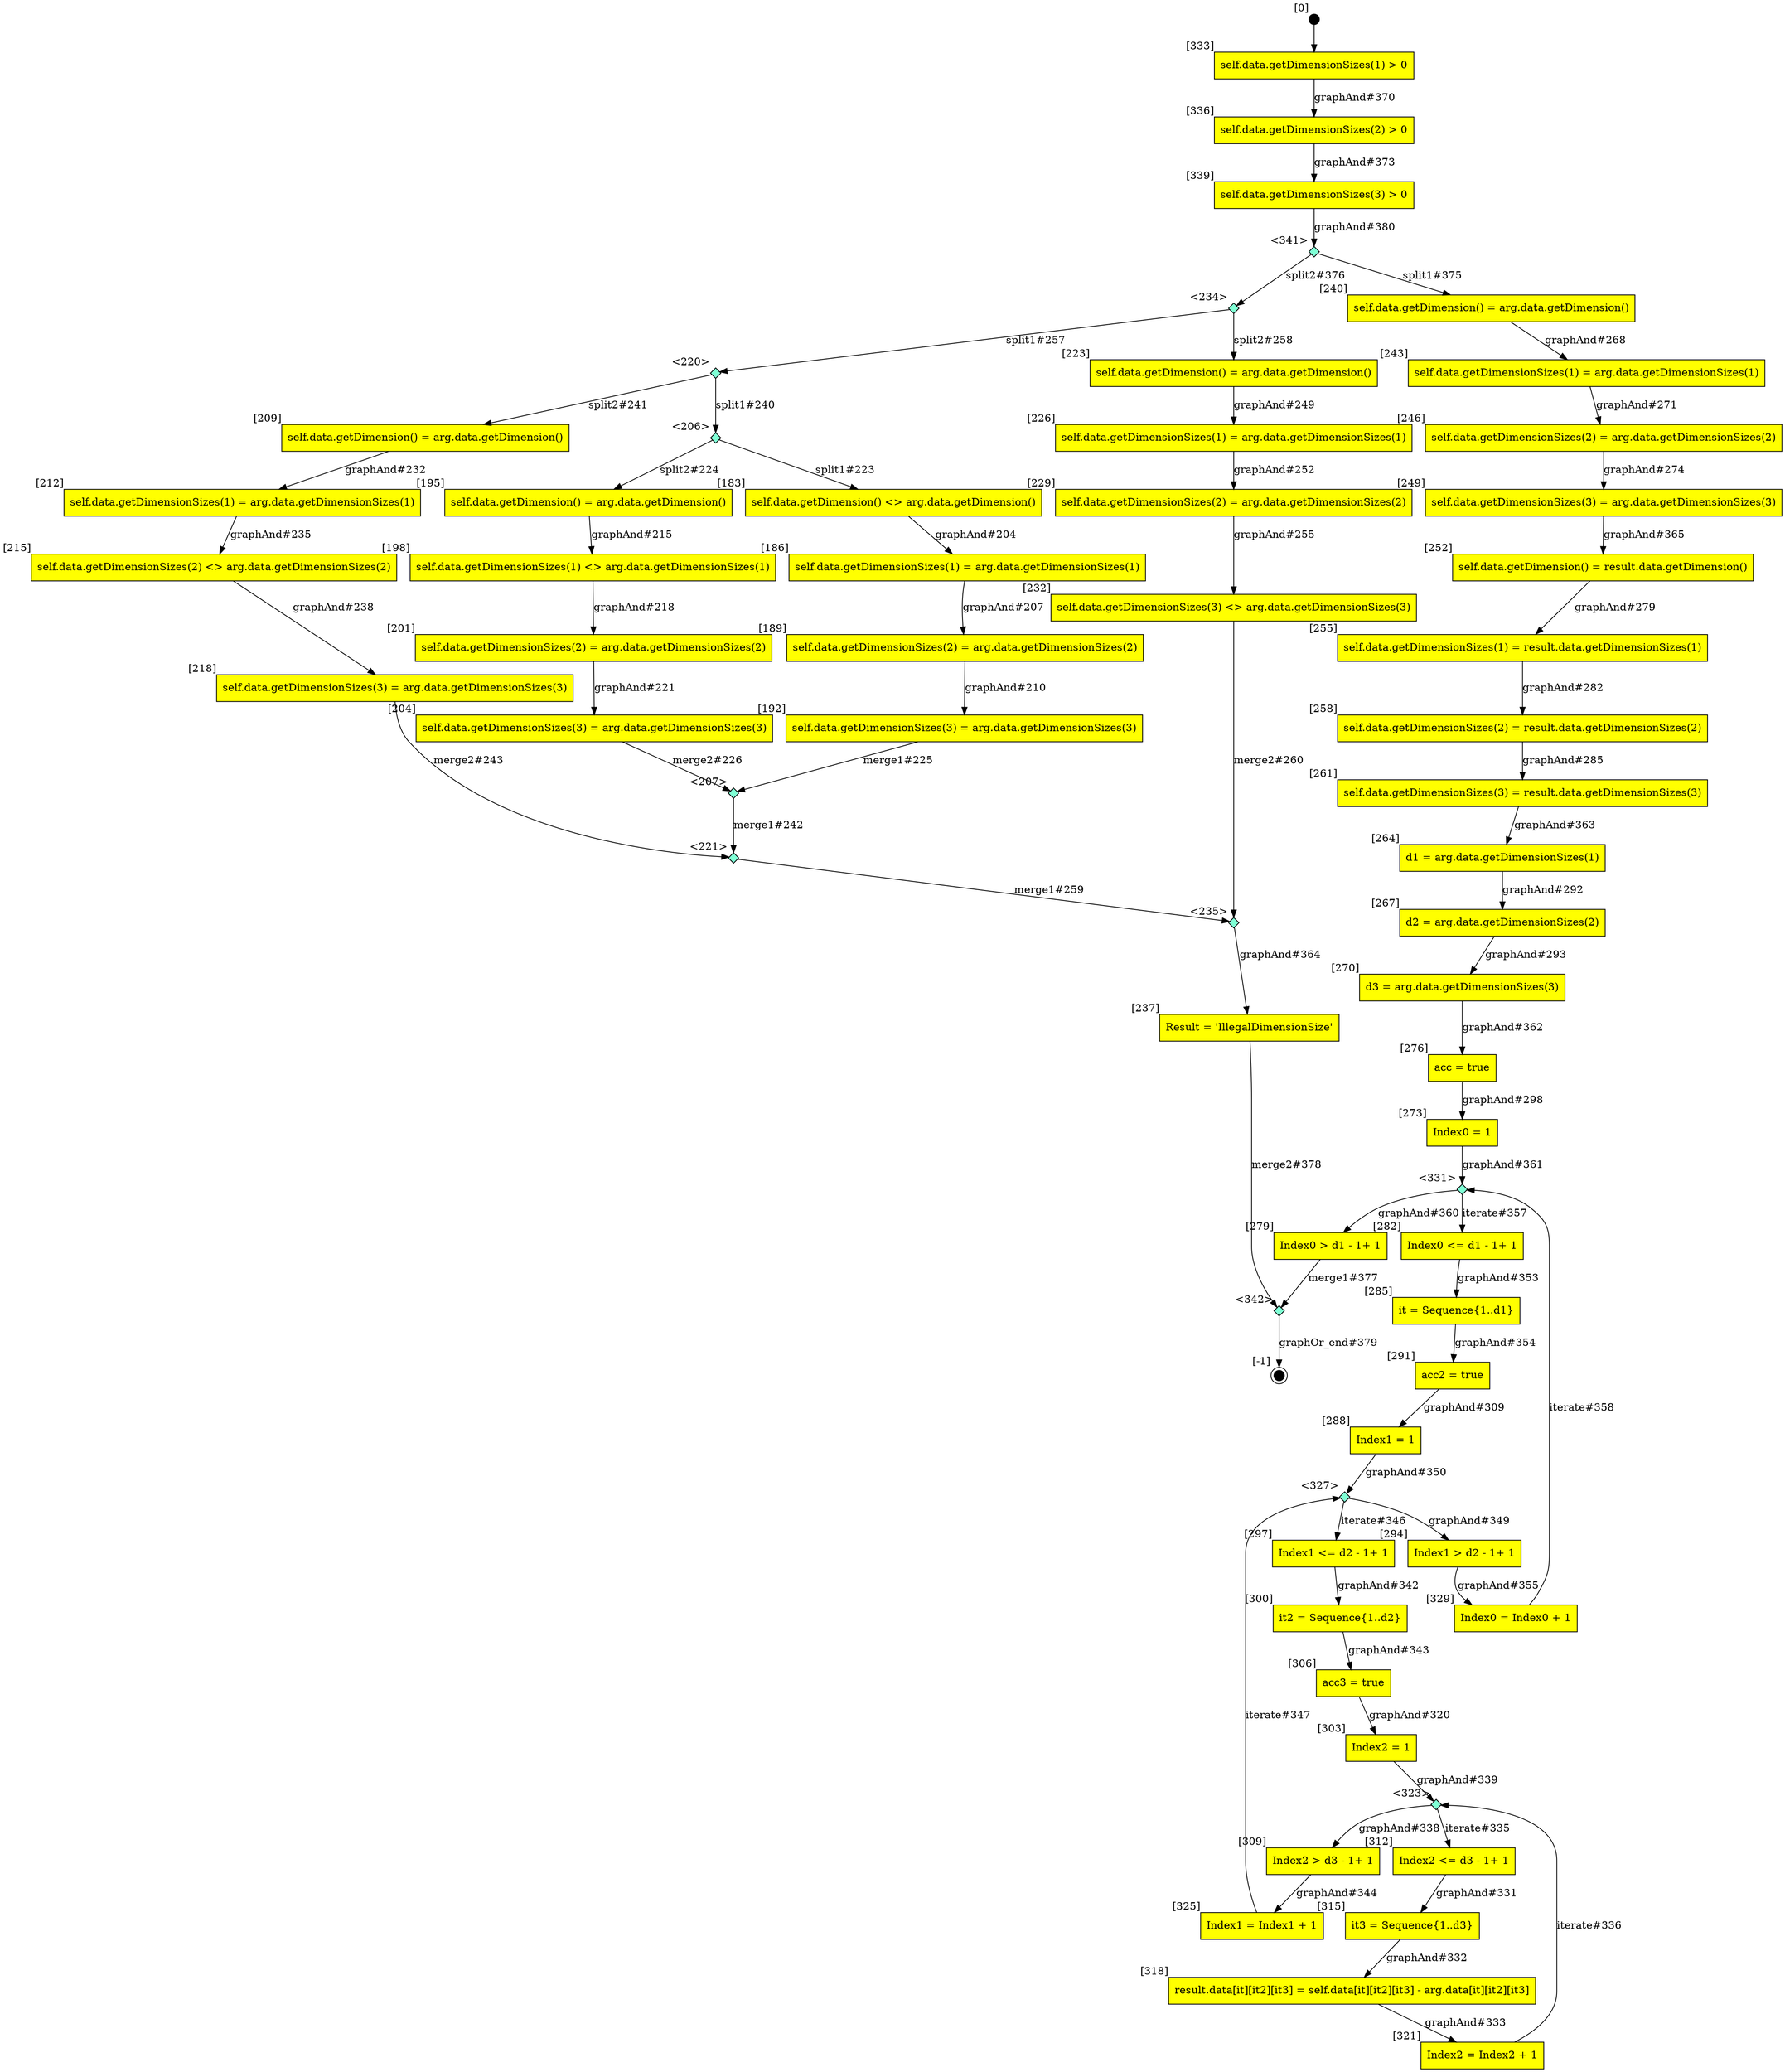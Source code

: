 digraph CLG {
  258 [shape="box", label="self.data.getDimensionSizes(2) = result.data.getDimensionSizes(2)", style=filled, fillcolor=yellow, xlabel="[258]"];
  261 [shape="box", label="self.data.getDimensionSizes(3) = result.data.getDimensionSizes(3)", style=filled, fillcolor=yellow, xlabel="[261]"];
  264 [shape="box", label="d1 = arg.data.getDimensionSizes(1)", style=filled, fillcolor=yellow, xlabel="[264]"];
  267 [shape="box", label="d2 = arg.data.getDimensionSizes(2)", style=filled, fillcolor=yellow, xlabel="[267]"];
  270 [shape="box", label="d3 = arg.data.getDimensionSizes(3)", style=filled, fillcolor=yellow, xlabel="[270]"];
  273 [shape="box", label="Index0 = 1", style=filled, fillcolor=yellow, xlabel="[273]"];
  276 [shape="box", label="acc = true", style=filled, fillcolor=yellow, xlabel="[276]"];
  279 [shape="box", label="Index0 > d1 - 1+ 1", style=filled, fillcolor=yellow, xlabel="[279]"];
  282 [shape="box", label="Index0 <= d1 - 1+ 1", style=filled, fillcolor=yellow, xlabel="[282]"];
  285 [shape="box", label="it = Sequence{1..d1}", style=filled, fillcolor=yellow, xlabel="[285]"];
  288 [shape="box", label="Index1 = 1", style=filled, fillcolor=yellow, xlabel="[288]"];
  291 [shape="box", label="acc2 = true", style=filled, fillcolor=yellow, xlabel="[291]"];
  294 [shape="box", label="Index1 > d2 - 1+ 1", style=filled, fillcolor=yellow, xlabel="[294]"];
  297 [shape="box", label="Index1 <= d2 - 1+ 1", style=filled, fillcolor=yellow, xlabel="[297]"];
  300 [shape="box", label="it2 = Sequence{1..d2}", style=filled, fillcolor=yellow, xlabel="[300]"];
  303 [shape="box", label="Index2 = 1", style=filled, fillcolor=yellow, xlabel="[303]"];
  306 [shape="box", label="acc3 = true", style=filled, fillcolor=yellow, xlabel="[306]"];
  309 [shape="box", label="Index2 > d3 - 1+ 1", style=filled, fillcolor=yellow, xlabel="[309]"];
  183 [shape="box", label="self.data.getDimension() <> arg.data.getDimension()", style=filled, fillcolor=yellow, xlabel="[183]"];
  312 [shape="box", label="Index2 <= d3 - 1+ 1", style=filled, fillcolor=yellow, xlabel="[312]"];
  186 [shape="box", label="self.data.getDimensionSizes(1) = arg.data.getDimensionSizes(1)", style=filled, fillcolor=yellow, xlabel="[186]"];
  315 [shape="box", label="it3 = Sequence{1..d3}", style=filled, fillcolor=yellow, xlabel="[315]"];
  189 [shape="box", label="self.data.getDimensionSizes(2) = arg.data.getDimensionSizes(2)", style=filled, fillcolor=yellow, xlabel="[189]"];
  318 [shape="box", label="result.data[it][it2][it3] = self.data[it][it2][it3] - arg.data[it][it2][it3]", style=filled, fillcolor=yellow, xlabel="[318]"];
  192 [shape="box", label="self.data.getDimensionSizes(3) = arg.data.getDimensionSizes(3)", style=filled, fillcolor=yellow, xlabel="[192]"];
  321 [shape="box", label="Index2 = Index2 + 1", style=filled, fillcolor=yellow, xlabel="[321]"];
  323 [shape="diamond", label="", xlabel="<323>", style=filled, fillcolor=aquamarine, fixedsize=true, width=.2, height=.2];
  195 [shape="box", label="self.data.getDimension() = arg.data.getDimension()", style=filled, fillcolor=yellow, xlabel="[195]"];
  325 [shape="box", label="Index1 = Index1 + 1", style=filled, fillcolor=yellow, xlabel="[325]"];
  198 [shape="box", label="self.data.getDimensionSizes(1) <> arg.data.getDimensionSizes(1)", style=filled, fillcolor=yellow, xlabel="[198]"];
  327 [shape="diamond", label="", xlabel="<327>", style=filled, fillcolor=aquamarine, fixedsize=true, width=.2, height=.2];
  329 [shape="box", label="Index0 = Index0 + 1", style=filled, fillcolor=yellow, xlabel="[329]"];
  201 [shape="box", label="self.data.getDimensionSizes(2) = arg.data.getDimensionSizes(2)", style=filled, fillcolor=yellow, xlabel="[201]"];
  331 [shape="diamond", label="", xlabel="<331>", style=filled, fillcolor=aquamarine, fixedsize=true, width=.2, height=.2];
  332 [style=filled, fillcolor=black, shape="circle", label="", fixedsize=true, width=.2, height=.2, xlabel="[0]"];
  204 [shape="box", label="self.data.getDimensionSizes(3) = arg.data.getDimensionSizes(3)", style=filled, fillcolor=yellow, xlabel="[204]"];
  333 [shape="box", label="self.data.getDimensionSizes(1) > 0", style=filled, fillcolor=yellow, xlabel="[333]"];
  206 [shape="diamond", label="", xlabel="<206>", style=filled, fillcolor=aquamarine, fixedsize=true, width=.2, height=.2];
  207 [shape="diamond", label="", xlabel="<207>", style=filled, fillcolor=aquamarine, fixedsize=true, width=.2, height=.2];
  336 [shape="box", label="self.data.getDimensionSizes(2) > 0", style=filled, fillcolor=yellow, xlabel="[336]"];
  209 [shape="box", label="self.data.getDimension() = arg.data.getDimension()", style=filled, fillcolor=yellow, xlabel="[209]"];
  339 [shape="box", label="self.data.getDimensionSizes(3) > 0", style=filled, fillcolor=yellow, xlabel="[339]"];
  212 [shape="box", label="self.data.getDimensionSizes(1) = arg.data.getDimensionSizes(1)", style=filled, fillcolor=yellow, xlabel="[212]"];
  341 [shape="diamond", label="", xlabel="<341>", style=filled, fillcolor=aquamarine, fixedsize=true, width=.2, height=.2];
  342 [shape="diamond", label="", xlabel="<342>", style=filled, fillcolor=aquamarine, fixedsize=true, width=.2, height=.2];
  215 [shape="box", label="self.data.getDimensionSizes(2) <> arg.data.getDimensionSizes(2)", style=filled, fillcolor=yellow, xlabel="[215]"];
  218 [shape="box", label="self.data.getDimensionSizes(3) = arg.data.getDimensionSizes(3)", style=filled, fillcolor=yellow, xlabel="[218]"];
  220 [shape="diamond", label="", xlabel="<220>", style=filled, fillcolor=aquamarine, fixedsize=true, width=.2, height=.2];
  221 [shape="diamond", label="", xlabel="<221>", style=filled, fillcolor=aquamarine, fixedsize=true, width=.2, height=.2];
  223 [shape="box", label="self.data.getDimension() = arg.data.getDimension()", style=filled, fillcolor=yellow, xlabel="[223]"];
  226 [shape="box", label="self.data.getDimensionSizes(1) = arg.data.getDimensionSizes(1)", style=filled, fillcolor=yellow, xlabel="[226]"];
  229 [shape="box", label="self.data.getDimensionSizes(2) = arg.data.getDimensionSizes(2)", style=filled, fillcolor=yellow, xlabel="[229]"];
  232 [shape="box", label="self.data.getDimensionSizes(3) <> arg.data.getDimensionSizes(3)", style=filled, fillcolor=yellow, xlabel="[232]"];
  234 [shape="diamond", label="", xlabel="<234>", style=filled, fillcolor=aquamarine, fixedsize=true, width=.2, height=.2];
  235 [shape="diamond", label="", xlabel="<235>", style=filled, fillcolor=aquamarine, fixedsize=true, width=.2, height=.2];
  237 [shape="box", label="Result = 'IllegalDimensionSize'", style=filled, fillcolor=yellow, xlabel="[237]"];
  238 [style=filled, fillcolor=black, shape="doublecircle", label="", fixedsize=true, width=.2, height=.2, xlabel="[-1]"];
  240 [shape="box", label="self.data.getDimension() = arg.data.getDimension()", style=filled, fillcolor=yellow, xlabel="[240]"];
  243 [shape="box", label="self.data.getDimensionSizes(1) = arg.data.getDimensionSizes(1)", style=filled, fillcolor=yellow, xlabel="[243]"];
  246 [shape="box", label="self.data.getDimensionSizes(2) = arg.data.getDimensionSizes(2)", style=filled, fillcolor=yellow, xlabel="[246]"];
  249 [shape="box", label="self.data.getDimensionSizes(3) = arg.data.getDimensionSizes(3)", style=filled, fillcolor=yellow, xlabel="[249]"];
  252 [shape="box", label="self.data.getDimension() = result.data.getDimension()", style=filled, fillcolor=yellow, xlabel="[252]"];
  255 [shape="box", label="self.data.getDimensionSizes(1) = result.data.getDimensionSizes(1)", style=filled, fillcolor=yellow, xlabel="[255]"];
  234 -> 220[label="split1#257"];
  234 -> 223[label="split2#258"];
  221 -> 235[label="merge1#259"];
  232 -> 235[label="merge2#260"];
  240 -> 243[label="graphAnd#268"];
  243 -> 246[label="graphAnd#271"];
  246 -> 249[label="graphAnd#274"];
  252 -> 255[label="graphAnd#279"];
  255 -> 258[label="graphAnd#282"];
  258 -> 261[label="graphAnd#285"];
  264 -> 267[label="graphAnd#292"];
  267 -> 270[label="graphAnd#293"];
  276 -> 273[label="graphAnd#298"];
  291 -> 288[label="graphAnd#309"];
  306 -> 303[label="graphAnd#320"];
  312 -> 315[label="graphAnd#331"];
  315 -> 318[label="graphAnd#332"];
  183 -> 186[label="graphAnd#204"];
  318 -> 321[label="graphAnd#333"];
  323 -> 312[label="iterate#335"];
  186 -> 189[label="graphAnd#207"];
  321 -> 323[label="iterate#336"];
  323 -> 309[label="graphAnd#338"];
  189 -> 192[label="graphAnd#210"];
  303 -> 323[label="graphAnd#339"];
  297 -> 300[label="graphAnd#342"];
  300 -> 306[label="graphAnd#343"];
  195 -> 198[label="graphAnd#215"];
  309 -> 325[label="graphAnd#344"];
  327 -> 297[label="iterate#346"];
  198 -> 201[label="graphAnd#218"];
  325 -> 327[label="iterate#347"];
  327 -> 294[label="graphAnd#349"];
  201 -> 204[label="graphAnd#221"];
  288 -> 327[label="graphAnd#350"];
  206 -> 183[label="split1#223"];
  206 -> 195[label="split2#224"];
  282 -> 285[label="graphAnd#353"];
  192 -> 207[label="merge1#225"];
  285 -> 291[label="graphAnd#354"];
  204 -> 207[label="merge2#226"];
  294 -> 329[label="graphAnd#355"];
  331 -> 282[label="iterate#357"];
  329 -> 331[label="iterate#358"];
  331 -> 279[label="graphAnd#360"];
  209 -> 212[label="graphAnd#232"];
  273 -> 331[label="graphAnd#361"];
  270 -> 276[label="graphAnd#362"];
  261 -> 264[label="graphAnd#363"];
  212 -> 215[label="graphAnd#235"];
  235 -> 237[label="graphAnd#364"];
  249 -> 252[label="graphAnd#365"];
  332 -> 333;
  215 -> 218[label="graphAnd#238"];
  220 -> 206[label="split1#240"];
  220 -> 209[label="split2#241"];
  333 -> 336[label="graphAnd#370"];
  207 -> 221[label="merge1#242"];
  218 -> 221[label="merge2#243"];
  336 -> 339[label="graphAnd#373"];
  341 -> 240[label="split1#375"];
  341 -> 234[label="split2#376"];
  279 -> 342[label="merge1#377"];
  223 -> 226[label="graphAnd#249"];
  237 -> 342[label="merge2#378"];
  342 -> 238[label="graphOr_end#379"];
  339 -> 341[label="graphAnd#380"];
  226 -> 229[label="graphAnd#252"];
  229 -> 232[label="graphAnd#255"];
}
